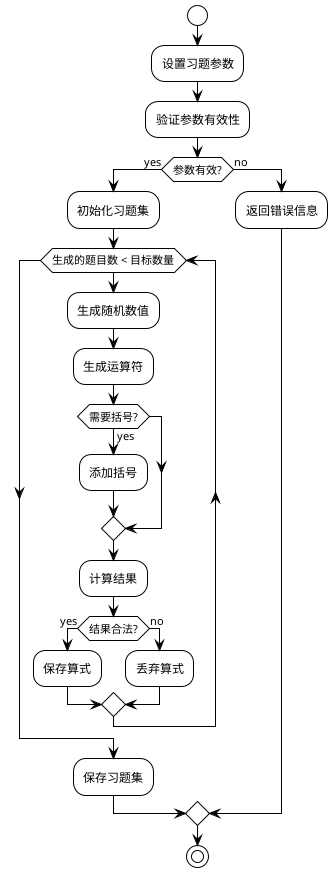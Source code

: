 @startuml 习题生成活动图
!theme plain
start
:设置习题参数;
:验证参数有效性;
if (参数有效?) then (yes)
  :初始化习题集;
  while (生成的题目数 < 目标数量)
    :生成随机数值;
    :生成运算符;
    if (需要括号?) then (yes)
      :添加括号;
    endif
    :计算结果;
    if (结果合法?) then (yes)
      :保存算式;
    else (no)
      :丢弃算式;
    endif
  endwhile
  :保存习题集;
else (no)
  :返回错误信息;
endif
stop
@enduml 
